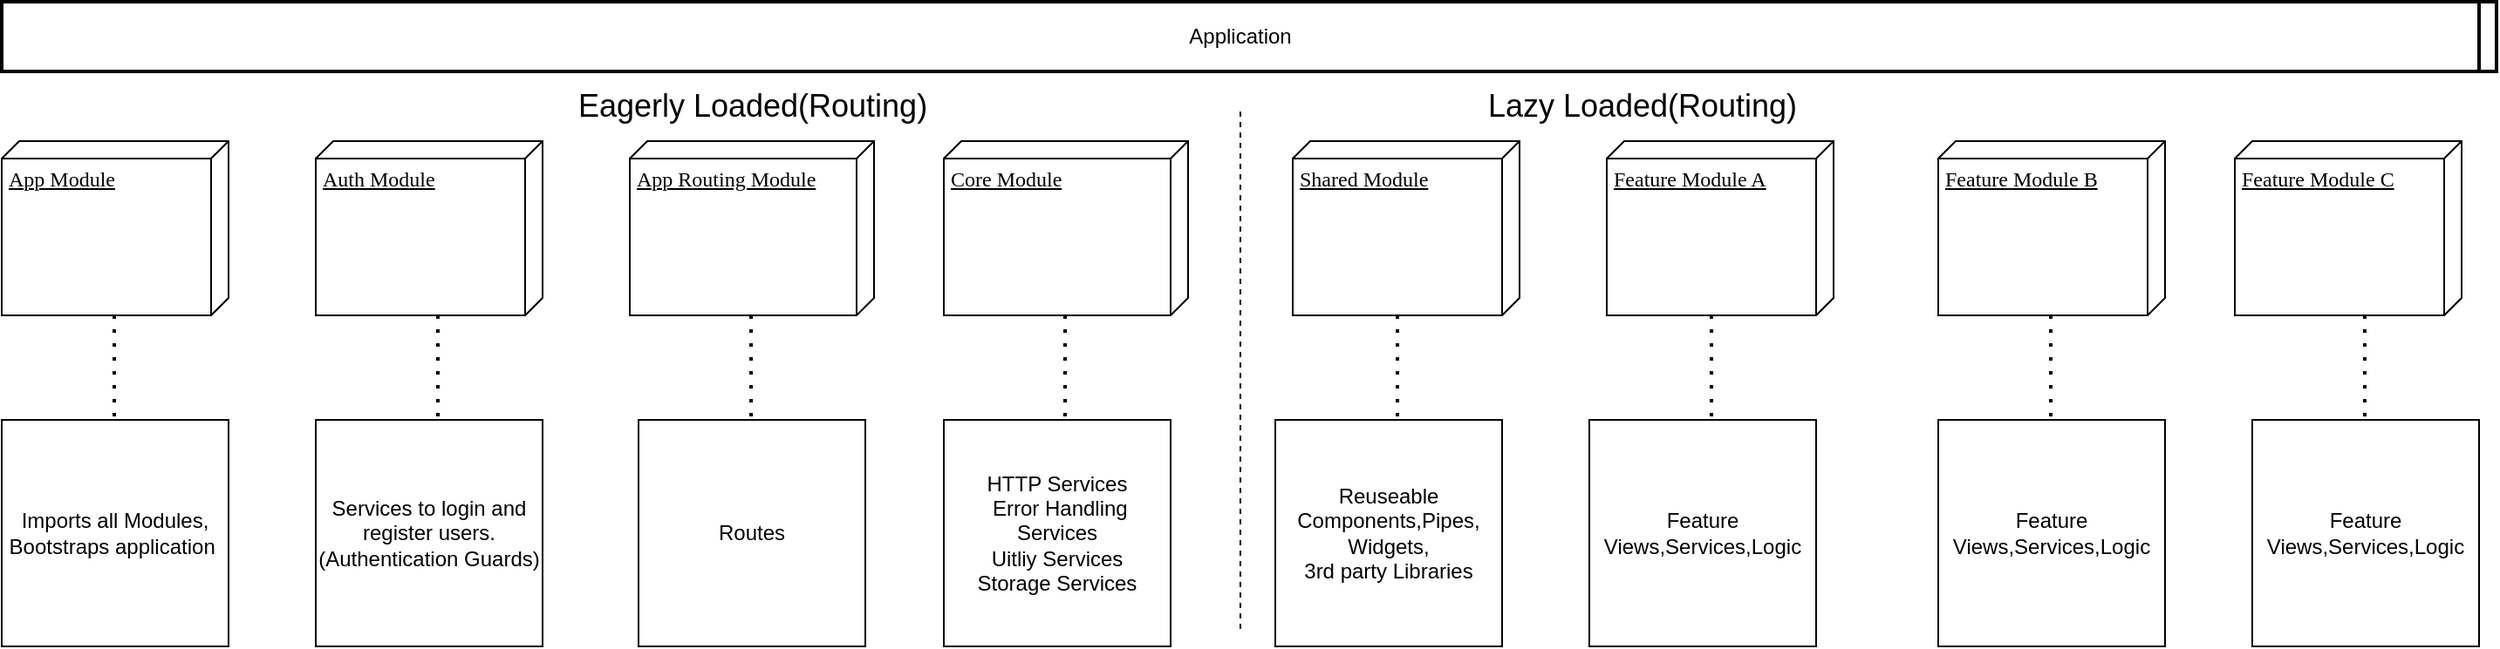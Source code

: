 <mxfile type="github" version="13.6.9"><diagram id="5f0bae14-7c28-e335-631c-24af17079c00" name="Page-1"><mxGraphModel grid="1" shadow="0" math="0" background="#ffffff" pageHeight="850" pageWidth="1400" pageScale="1" page="1" fold="1" arrows="1" connect="1" tooltips="1" guides="1" gridSize="10" dy="2101" dx="3627"><root><mxCell id="0"/><mxCell id="1" parent="0"/><mxCell id="39150e848f15840c-1" value="App Module" parent="1" vertex="1" style="verticalAlign=top;align=left;spacingTop=8;spacingLeft=2;spacingRight=12;shape=cube;size=10;direction=south;fontStyle=4;html=1;rounded=0;shadow=0;comic=0;labelBackgroundColor=none;strokeWidth=1;fontFamily=Verdana;fontSize=12"><mxGeometry as="geometry" height="100" width="130" y="-680" x="-180"/></mxCell><mxCell id="PG14rUUpE34ti5cK1IFA-3" value="App Routing Module" parent="1" vertex="1" style="verticalAlign=top;align=left;spacingTop=8;spacingLeft=2;spacingRight=12;shape=cube;size=10;direction=south;fontStyle=4;html=1;rounded=0;shadow=0;comic=0;labelBackgroundColor=none;strokeWidth=1;fontFamily=Verdana;fontSize=12"><mxGeometry as="geometry" height="100" width="140" y="-680" x="180"/></mxCell><mxCell id="PG14rUUpE34ti5cK1IFA-4" value="Core Module&lt;br&gt;" parent="1" vertex="1" style="verticalAlign=top;align=left;spacingTop=8;spacingLeft=2;spacingRight=12;shape=cube;size=10;direction=south;fontStyle=4;html=1;rounded=0;shadow=0;comic=0;labelBackgroundColor=none;strokeWidth=1;fontFamily=Verdana;fontSize=12"><mxGeometry as="geometry" height="100" width="140" y="-680" x="360"/></mxCell><mxCell id="PG14rUUpE34ti5cK1IFA-6" value="Application" parent="1" vertex="1" style="rounded=0;whiteSpace=wrap;html=1;strokeWidth=2;"><mxGeometry as="geometry" height="40" width="1420" y="-760" x="-170"/></mxCell><mxCell id="PG14rUUpE34ti5cK1IFA-7" value="&lt;font style=&quot;font-size: 18px&quot;&gt;Eagerly Loaded(Routing)&lt;/font&gt;" parent="1" vertex="1" style="text;html=1;align=center;verticalAlign=middle;resizable=0;points=[];autosize=1;strokeWidth=1;"><mxGeometry as="geometry" height="20" width="220" y="-710" x="140"/></mxCell><mxCell id="PG14rUUpE34ti5cK1IFA-9" value="" parent="1" style="endArrow=none;dashed=1;html=1;" edge="1"><mxGeometry as="geometry" height="50" width="50" relative="1"><mxPoint as="sourcePoint" y="-400" x="530"/><mxPoint as="targetPoint" y="-700" x="530"/></mxGeometry></mxCell><mxCell id="PG14rUUpE34ti5cK1IFA-10" value="Shared Module" parent="1" vertex="1" style="verticalAlign=top;align=left;spacingTop=8;spacingLeft=2;spacingRight=12;shape=cube;size=10;direction=south;fontStyle=4;html=1;rounded=0;shadow=0;comic=0;labelBackgroundColor=none;strokeWidth=1;fontFamily=Verdana;fontSize=12"><mxGeometry as="geometry" height="100" width="130" y="-680" x="560"/></mxCell><mxCell id="PG14rUUpE34ti5cK1IFA-11" value="Feature Module A" parent="1" vertex="1" style="verticalAlign=top;align=left;spacingTop=8;spacingLeft=2;spacingRight=12;shape=cube;size=10;direction=south;fontStyle=4;html=1;rounded=0;shadow=0;comic=0;labelBackgroundColor=none;strokeWidth=1;fontFamily=Verdana;fontSize=12"><mxGeometry as="geometry" height="100" width="130" y="-680" x="740"/></mxCell><mxCell id="PG14rUUpE34ti5cK1IFA-12" value="Feature Module B" parent="1" vertex="1" style="verticalAlign=top;align=left;spacingTop=8;spacingLeft=2;spacingRight=12;shape=cube;size=10;direction=south;fontStyle=4;html=1;rounded=0;shadow=0;comic=0;labelBackgroundColor=none;strokeWidth=1;fontFamily=Verdana;fontSize=12"><mxGeometry as="geometry" height="100" width="130" y="-680" x="930"/></mxCell><mxCell id="PG14rUUpE34ti5cK1IFA-13" value="Feature Module C" parent="1" vertex="1" style="verticalAlign=top;align=left;spacingTop=8;spacingLeft=2;spacingRight=12;shape=cube;size=10;direction=south;fontStyle=4;html=1;rounded=0;shadow=0;comic=0;labelBackgroundColor=none;strokeWidth=1;fontFamily=Verdana;fontSize=12"><mxGeometry as="geometry" height="100" width="130" y="-680" x="1100"/></mxCell><mxCell id="PG14rUUpE34ti5cK1IFA-14" value="&lt;font size=&quot;4&quot;&gt;Lazy Loaded(Routing)&lt;/font&gt;" parent="1" vertex="1" style="text;html=1;align=center;verticalAlign=middle;resizable=0;points=[];autosize=1;"><mxGeometry as="geometry" height="20" width="190" y="-710" x="665"/></mxCell><mxCell id="PG14rUUpE34ti5cK1IFA-16" value="HTTP Services&lt;br&gt;&amp;nbsp;Error Handling Services&lt;br&gt;Uitliy Services&lt;br&gt;Storage Services" parent="1" vertex="1" style="whiteSpace=wrap;html=1;aspect=fixed;"><mxGeometry as="geometry" height="130" width="130" y="-520" x="360"/></mxCell><mxCell id="PG14rUUpE34ti5cK1IFA-17" value="" parent="1" style="endArrow=none;dashed=1;html=1;dashPattern=1 3;strokeWidth=2;" edge="1"><mxGeometry as="geometry" height="50" width="50" relative="1"><mxPoint as="sourcePoint" y="-580" x="429.5"/><mxPoint as="targetPoint" y="-520" x="429.5"/><Array as="points"><mxPoint y="-540" x="429.5"/></Array></mxGeometry></mxCell><mxCell id="PG14rUUpE34ti5cK1IFA-19" value="Auth Module" parent="1" vertex="1" style="verticalAlign=top;align=left;spacingTop=8;spacingLeft=2;spacingRight=12;shape=cube;size=10;direction=south;fontStyle=4;html=1;rounded=0;shadow=0;comic=0;labelBackgroundColor=none;strokeWidth=1;fontFamily=Verdana;fontSize=12"><mxGeometry as="geometry" height="100" width="130" y="-680"/></mxCell><mxCell id="PG14rUUpE34ti5cK1IFA-20" value="" parent="1" style="endArrow=none;dashed=1;html=1;dashPattern=1 3;strokeWidth=2;" edge="1"><mxGeometry as="geometry" height="50" width="50" relative="1"><mxPoint as="sourcePoint" y="-580" x="620"/><mxPoint as="targetPoint" y="-520" x="620"/><Array as="points"><mxPoint y="-540" x="620"/></Array></mxGeometry></mxCell><mxCell id="PG14rUUpE34ti5cK1IFA-21" value="Reuseable Components,Pipes,&lt;br&gt;Widgets,&lt;br&gt;3rd party Libraries" parent="1" vertex="1" style="whiteSpace=wrap;html=1;aspect=fixed;"><mxGeometry as="geometry" height="130" width="130" y="-520" x="550"/></mxCell><mxCell id="PG14rUUpE34ti5cK1IFA-23" value="" parent="1" style="endArrow=none;dashed=1;html=1;dashPattern=1 3;strokeWidth=2;" edge="1"><mxGeometry as="geometry" height="50" width="50" relative="1"><mxPoint as="sourcePoint" y="-580" x="800"/><mxPoint as="targetPoint" y="-520" x="800"/><Array as="points"><mxPoint y="-540" x="800"/></Array></mxGeometry></mxCell><mxCell id="PG14rUUpE34ti5cK1IFA-24" value="Feature Views,Services,Logic" parent="1" vertex="1" style="whiteSpace=wrap;html=1;aspect=fixed;"><mxGeometry as="geometry" height="130" width="130" y="-520" x="730"/></mxCell><mxCell id="PG14rUUpE34ti5cK1IFA-25" value="Feature Views,Services,Logic" parent="1" vertex="1" style="whiteSpace=wrap;html=1;aspect=fixed;"><mxGeometry as="geometry" height="130" width="130" y="-520" x="930"/></mxCell><mxCell id="PG14rUUpE34ti5cK1IFA-26" value="" parent="1" style="endArrow=none;dashed=1;html=1;dashPattern=1 3;strokeWidth=2;" edge="1"><mxGeometry as="geometry" height="50" width="50" relative="1"><mxPoint as="sourcePoint" y="-580" x="994.5"/><mxPoint as="targetPoint" y="-520" x="994.5"/><Array as="points"><mxPoint y="-540" x="994.5"/></Array></mxGeometry></mxCell><mxCell id="PG14rUUpE34ti5cK1IFA-27" value="" parent="1" style="endArrow=none;dashed=1;html=1;dashPattern=1 3;strokeWidth=2;" edge="1"><mxGeometry as="geometry" height="50" width="50" relative="1"><mxPoint as="sourcePoint" y="-580" x="249.5"/><mxPoint as="targetPoint" y="-520" x="249.5"/><Array as="points"><mxPoint y="-540" x="249.5"/></Array></mxGeometry></mxCell><mxCell id="PG14rUUpE34ti5cK1IFA-28" value="Routes" parent="1" vertex="1" style="whiteSpace=wrap;html=1;aspect=fixed;"><mxGeometry as="geometry" height="130" width="130" y="-520" x="185"/></mxCell><mxCell id="PG14rUUpE34ti5cK1IFA-29" value="Feature Views,Services,Logic" parent="1" vertex="1" style="whiteSpace=wrap;html=1;aspect=fixed;"><mxGeometry as="geometry" height="130" width="130" y="-520" x="1110"/></mxCell><mxCell id="PG14rUUpE34ti5cK1IFA-30" value="" parent="1" style="endArrow=none;dashed=1;html=1;dashPattern=1 3;strokeWidth=2;" edge="1"><mxGeometry as="geometry" height="50" width="50" relative="1"><mxPoint as="sourcePoint" y="-580" x="1174.5"/><mxPoint as="targetPoint" y="-520" x="1174.5"/><Array as="points"><mxPoint y="-540" x="1174.5"/></Array></mxGeometry></mxCell><mxCell id="PG14rUUpE34ti5cK1IFA-32" value="Imports all Modules,&lt;br&gt;Bootstraps application&amp;nbsp;" parent="1" vertex="1" style="whiteSpace=wrap;html=1;aspect=fixed;"><mxGeometry as="geometry" height="130" width="130" y="-520" x="-180"/></mxCell><mxCell id="PG14rUUpE34ti5cK1IFA-33" value="" parent="1" style="endArrow=none;dashed=1;html=1;dashPattern=1 3;strokeWidth=2;" edge="1"><mxGeometry as="geometry" height="50" width="50" relative="1"><mxPoint as="sourcePoint" y="-580" x="-115.5"/><mxPoint as="targetPoint" y="-520" x="-115.5"/><Array as="points"><mxPoint y="-540" x="-115.5"/></Array></mxGeometry></mxCell><mxCell id="PG14rUUpE34ti5cK1IFA-34" value="Services to login and register users.(Authentication Guards)" parent="1" vertex="1" style="whiteSpace=wrap;html=1;aspect=fixed;"><mxGeometry as="geometry" height="130" width="130" y="-520"/></mxCell><mxCell id="PG14rUUpE34ti5cK1IFA-35" value="" parent="1" style="endArrow=none;dashed=1;html=1;dashPattern=1 3;strokeWidth=2;" edge="1"><mxGeometry as="geometry" height="50" width="50" relative="1"><mxPoint as="sourcePoint" y="-580" x="70"/><mxPoint as="targetPoint" y="-520" x="70"/><Array as="points"><mxPoint y="-540" x="70"/></Array></mxGeometry></mxCell><mxCell id="PG14rUUpE34ti5cK1IFA-37" value="Application" parent="1" vertex="1" style="rounded=0;whiteSpace=wrap;html=1;strokeWidth=2;"><mxGeometry as="geometry" height="40" width="1420" y="-760" x="-180"/></mxCell></root></mxGraphModel></diagram></mxfile>